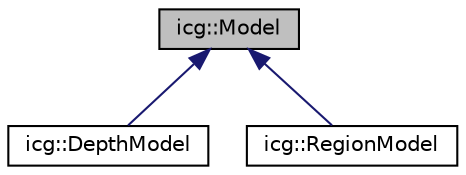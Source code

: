 digraph "icg::Model"
{
 // LATEX_PDF_SIZE
  edge [fontname="Helvetica",fontsize="10",labelfontname="Helvetica",labelfontsize="10"];
  node [fontname="Helvetica",fontsize="10",shape=record];
  Node1 [label="icg::Model",height=0.2,width=0.4,color="black", fillcolor="grey75", style="filled", fontcolor="black",tooltip="Abstract class that precomputes and stores geometric information from Body objects that is required b..."];
  Node1 -> Node2 [dir="back",color="midnightblue",fontsize="10",style="solid",fontname="Helvetica"];
  Node2 [label="icg::DepthModel",height=0.2,width=0.4,color="black", fillcolor="white", style="filled",URL="$classicg_1_1DepthModel.html",tooltip="Model that holds a Sparse Viewpoint Model that is generated from a Body and that is used by the Depth..."];
  Node1 -> Node3 [dir="back",color="midnightblue",fontsize="10",style="solid",fontname="Helvetica"];
  Node3 [label="icg::RegionModel",height=0.2,width=0.4,color="black", fillcolor="white", style="filled",URL="$classicg_1_1RegionModel.html",tooltip="Model that holds a Sparse Viewpoint Model that is generated from a Body and that is used by the Regio..."];
}
